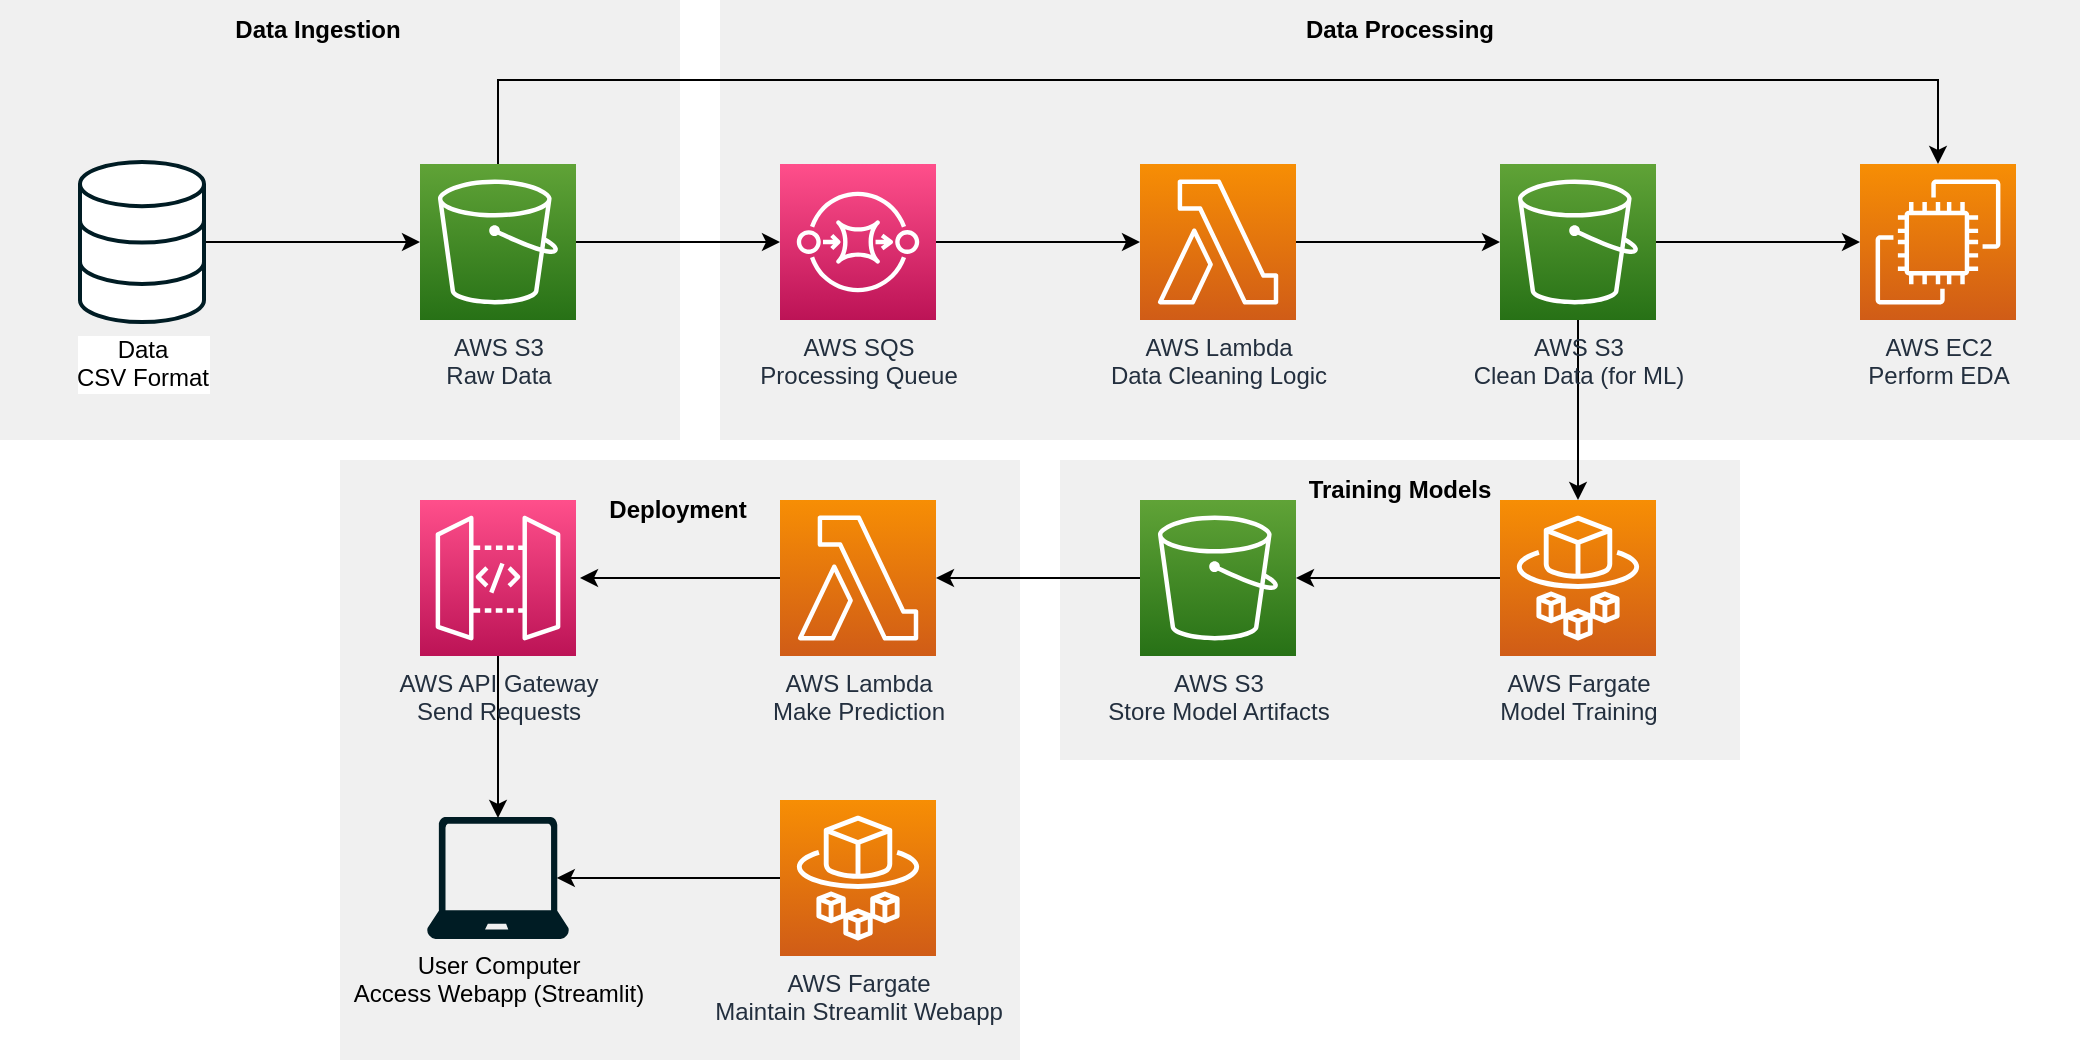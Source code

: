 <mxfile version="21.1.5" type="device">
  <diagram name="Page-1" id="SrpjigHFwuiviZ9COIa3">
    <mxGraphModel dx="1594" dy="757" grid="1" gridSize="10" guides="1" tooltips="1" connect="1" arrows="1" fold="1" page="1" pageScale="1" pageWidth="1100" pageHeight="850" math="0" shadow="0">
      <root>
        <mxCell id="0" />
        <mxCell id="1" parent="0" />
        <mxCell id="4HHlAI030O3sYG9b1Mv--37" value="" style="rounded=0;whiteSpace=wrap;html=1;strokeColor=none;fillColor=#F0F0F0;" vertex="1" parent="1">
          <mxGeometry x="170" y="260" width="340" height="300" as="geometry" />
        </mxCell>
        <mxCell id="4HHlAI030O3sYG9b1Mv--35" value="" style="rounded=0;whiteSpace=wrap;html=1;strokeColor=none;fillColor=#F0F0F0;" vertex="1" parent="1">
          <mxGeometry x="530" y="260" width="340" height="150" as="geometry" />
        </mxCell>
        <mxCell id="4HHlAI030O3sYG9b1Mv--33" value="" style="rounded=0;whiteSpace=wrap;html=1;strokeColor=none;fillColor=#F0F0F0;" vertex="1" parent="1">
          <mxGeometry x="360" y="30" width="680" height="220" as="geometry" />
        </mxCell>
        <mxCell id="4HHlAI030O3sYG9b1Mv--27" value="" style="rounded=0;whiteSpace=wrap;html=1;strokeColor=none;fillColor=#F0F0F0;" vertex="1" parent="1">
          <mxGeometry y="30" width="340" height="220" as="geometry" />
        </mxCell>
        <mxCell id="4HHlAI030O3sYG9b1Mv--16" style="edgeStyle=orthogonalEdgeStyle;rounded=0;orthogonalLoop=1;jettySize=auto;html=1;" edge="1" parent="1" source="4HHlAI030O3sYG9b1Mv--4" target="4HHlAI030O3sYG9b1Mv--8">
          <mxGeometry relative="1" as="geometry" />
        </mxCell>
        <mxCell id="4HHlAI030O3sYG9b1Mv--20" style="edgeStyle=orthogonalEdgeStyle;rounded=0;orthogonalLoop=1;jettySize=auto;html=1;entryX=0.5;entryY=0;entryDx=0;entryDy=0;entryPerimeter=0;" edge="1" parent="1" source="4HHlAI030O3sYG9b1Mv--4" target="4HHlAI030O3sYG9b1Mv--7">
          <mxGeometry relative="1" as="geometry">
            <Array as="points">
              <mxPoint x="249" y="70" />
              <mxPoint x="969" y="70" />
            </Array>
          </mxGeometry>
        </mxCell>
        <mxCell id="4HHlAI030O3sYG9b1Mv--4" value="AWS S3&lt;br&gt;Raw Data" style="sketch=0;points=[[0,0,0],[0.25,0,0],[0.5,0,0],[0.75,0,0],[1,0,0],[0,1,0],[0.25,1,0],[0.5,1,0],[0.75,1,0],[1,1,0],[0,0.25,0],[0,0.5,0],[0,0.75,0],[1,0.25,0],[1,0.5,0],[1,0.75,0]];outlineConnect=0;fontColor=#232F3E;gradientColor=#60A337;gradientDirection=north;fillColor=#277116;strokeColor=#ffffff;dashed=0;verticalLabelPosition=bottom;verticalAlign=top;align=center;html=1;fontSize=12;fontStyle=0;aspect=fixed;shape=mxgraph.aws4.resourceIcon;resIcon=mxgraph.aws4.s3;" vertex="1" parent="1">
          <mxGeometry x="210" y="112" width="78" height="78" as="geometry" />
        </mxCell>
        <mxCell id="4HHlAI030O3sYG9b1Mv--19" style="edgeStyle=orthogonalEdgeStyle;rounded=0;orthogonalLoop=1;jettySize=auto;html=1;entryX=0;entryY=0.5;entryDx=0;entryDy=0;entryPerimeter=0;" edge="1" parent="1" source="4HHlAI030O3sYG9b1Mv--5" target="4HHlAI030O3sYG9b1Mv--7">
          <mxGeometry relative="1" as="geometry" />
        </mxCell>
        <mxCell id="4HHlAI030O3sYG9b1Mv--21" style="edgeStyle=orthogonalEdgeStyle;rounded=0;orthogonalLoop=1;jettySize=auto;html=1;entryX=0.5;entryY=0;entryDx=0;entryDy=0;entryPerimeter=0;" edge="1" parent="1" source="4HHlAI030O3sYG9b1Mv--5" target="4HHlAI030O3sYG9b1Mv--9">
          <mxGeometry relative="1" as="geometry" />
        </mxCell>
        <mxCell id="4HHlAI030O3sYG9b1Mv--5" value="AWS S3&lt;br&gt;Clean Data (for ML)" style="sketch=0;points=[[0,0,0],[0.25,0,0],[0.5,0,0],[0.75,0,0],[1,0,0],[0,1,0],[0.25,1,0],[0.5,1,0],[0.75,1,0],[1,1,0],[0,0.25,0],[0,0.5,0],[0,0.75,0],[1,0.25,0],[1,0.5,0],[1,0.75,0]];outlineConnect=0;fontColor=#232F3E;gradientColor=#60A337;gradientDirection=north;fillColor=#277116;strokeColor=#ffffff;dashed=0;verticalLabelPosition=bottom;verticalAlign=top;align=center;html=1;fontSize=12;fontStyle=0;aspect=fixed;shape=mxgraph.aws4.resourceIcon;resIcon=mxgraph.aws4.s3;" vertex="1" parent="1">
          <mxGeometry x="750" y="112" width="78" height="78" as="geometry" />
        </mxCell>
        <mxCell id="4HHlAI030O3sYG9b1Mv--18" style="edgeStyle=orthogonalEdgeStyle;rounded=0;orthogonalLoop=1;jettySize=auto;html=1;entryX=0;entryY=0.5;entryDx=0;entryDy=0;entryPerimeter=0;" edge="1" parent="1" source="4HHlAI030O3sYG9b1Mv--6" target="4HHlAI030O3sYG9b1Mv--5">
          <mxGeometry relative="1" as="geometry" />
        </mxCell>
        <mxCell id="4HHlAI030O3sYG9b1Mv--6" value="AWS Lambda&lt;br&gt;Data Cleaning Logic" style="sketch=0;points=[[0,0,0],[0.25,0,0],[0.5,0,0],[0.75,0,0],[1,0,0],[0,1,0],[0.25,1,0],[0.5,1,0],[0.75,1,0],[1,1,0],[0,0.25,0],[0,0.5,0],[0,0.75,0],[1,0.25,0],[1,0.5,0],[1,0.75,0]];outlineConnect=0;fontColor=#232F3E;gradientColor=#F78E04;gradientDirection=north;fillColor=#D05C17;strokeColor=#ffffff;dashed=0;verticalLabelPosition=bottom;verticalAlign=top;align=center;html=1;fontSize=12;fontStyle=0;aspect=fixed;shape=mxgraph.aws4.resourceIcon;resIcon=mxgraph.aws4.lambda;" vertex="1" parent="1">
          <mxGeometry x="570" y="112" width="78" height="78" as="geometry" />
        </mxCell>
        <mxCell id="4HHlAI030O3sYG9b1Mv--7" value="AWS EC2&lt;br&gt;Perform EDA" style="sketch=0;points=[[0,0,0],[0.25,0,0],[0.5,0,0],[0.75,0,0],[1,0,0],[0,1,0],[0.25,1,0],[0.5,1,0],[0.75,1,0],[1,1,0],[0,0.25,0],[0,0.5,0],[0,0.75,0],[1,0.25,0],[1,0.5,0],[1,0.75,0]];outlineConnect=0;fontColor=#232F3E;gradientColor=#F78E04;gradientDirection=north;fillColor=#D05C17;strokeColor=#ffffff;dashed=0;verticalLabelPosition=bottom;verticalAlign=top;align=center;html=1;fontSize=12;fontStyle=0;aspect=fixed;shape=mxgraph.aws4.resourceIcon;resIcon=mxgraph.aws4.ec2;" vertex="1" parent="1">
          <mxGeometry x="930" y="112" width="78" height="78" as="geometry" />
        </mxCell>
        <mxCell id="4HHlAI030O3sYG9b1Mv--17" style="edgeStyle=orthogonalEdgeStyle;rounded=0;orthogonalLoop=1;jettySize=auto;html=1;" edge="1" parent="1" source="4HHlAI030O3sYG9b1Mv--8" target="4HHlAI030O3sYG9b1Mv--6">
          <mxGeometry relative="1" as="geometry" />
        </mxCell>
        <mxCell id="4HHlAI030O3sYG9b1Mv--8" value="AWS SQS&lt;br&gt;Processing Queue" style="sketch=0;points=[[0,0,0],[0.25,0,0],[0.5,0,0],[0.75,0,0],[1,0,0],[0,1,0],[0.25,1,0],[0.5,1,0],[0.75,1,0],[1,1,0],[0,0.25,0],[0,0.5,0],[0,0.75,0],[1,0.25,0],[1,0.5,0],[1,0.75,0]];outlineConnect=0;fontColor=#232F3E;gradientColor=#FF4F8B;gradientDirection=north;fillColor=#BC1356;strokeColor=#ffffff;dashed=0;verticalLabelPosition=bottom;verticalAlign=top;align=center;html=1;fontSize=12;fontStyle=0;aspect=fixed;shape=mxgraph.aws4.resourceIcon;resIcon=mxgraph.aws4.sqs;" vertex="1" parent="1">
          <mxGeometry x="390" y="112" width="78" height="78" as="geometry" />
        </mxCell>
        <mxCell id="4HHlAI030O3sYG9b1Mv--22" style="edgeStyle=orthogonalEdgeStyle;rounded=0;orthogonalLoop=1;jettySize=auto;html=1;entryX=1;entryY=0.5;entryDx=0;entryDy=0;entryPerimeter=0;" edge="1" parent="1" source="4HHlAI030O3sYG9b1Mv--9" target="4HHlAI030O3sYG9b1Mv--10">
          <mxGeometry relative="1" as="geometry" />
        </mxCell>
        <mxCell id="4HHlAI030O3sYG9b1Mv--9" value="AWS Fargate&lt;br&gt;Model Training" style="sketch=0;points=[[0,0,0],[0.25,0,0],[0.5,0,0],[0.75,0,0],[1,0,0],[0,1,0],[0.25,1,0],[0.5,1,0],[0.75,1,0],[1,1,0],[0,0.25,0],[0,0.5,0],[0,0.75,0],[1,0.25,0],[1,0.5,0],[1,0.75,0]];outlineConnect=0;fontColor=#232F3E;gradientColor=#F78E04;gradientDirection=north;fillColor=#D05C17;strokeColor=#ffffff;dashed=0;verticalLabelPosition=bottom;verticalAlign=top;align=center;html=1;fontSize=12;fontStyle=0;aspect=fixed;shape=mxgraph.aws4.resourceIcon;resIcon=mxgraph.aws4.fargate;" vertex="1" parent="1">
          <mxGeometry x="750" y="280" width="78" height="78" as="geometry" />
        </mxCell>
        <mxCell id="4HHlAI030O3sYG9b1Mv--23" style="edgeStyle=orthogonalEdgeStyle;rounded=0;orthogonalLoop=1;jettySize=auto;html=1;entryX=1;entryY=0.5;entryDx=0;entryDy=0;entryPerimeter=0;" edge="1" parent="1" source="4HHlAI030O3sYG9b1Mv--10" target="4HHlAI030O3sYG9b1Mv--14">
          <mxGeometry relative="1" as="geometry" />
        </mxCell>
        <mxCell id="4HHlAI030O3sYG9b1Mv--10" value="AWS S3&lt;br&gt;Store Model Artifacts" style="sketch=0;points=[[0,0,0],[0.25,0,0],[0.5,0,0],[0.75,0,0],[1,0,0],[0,1,0],[0.25,1,0],[0.5,1,0],[0.75,1,0],[1,1,0],[0,0.25,0],[0,0.5,0],[0,0.75,0],[1,0.25,0],[1,0.5,0],[1,0.75,0]];outlineConnect=0;fontColor=#232F3E;gradientColor=#60A337;gradientDirection=north;fillColor=#277116;strokeColor=#ffffff;dashed=0;verticalLabelPosition=bottom;verticalAlign=top;align=center;html=1;fontSize=12;fontStyle=0;aspect=fixed;shape=mxgraph.aws4.resourceIcon;resIcon=mxgraph.aws4.s3;" vertex="1" parent="1">
          <mxGeometry x="570" y="280" width="78" height="78" as="geometry" />
        </mxCell>
        <mxCell id="4HHlAI030O3sYG9b1Mv--11" value="User Computer&lt;br&gt;Access Webapp (Streamlit)" style="verticalLabelPosition=bottom;html=1;verticalAlign=top;align=center;strokeColor=#001C24;fillColor=#001C24;shape=mxgraph.azure.laptop;pointerEvents=1;" vertex="1" parent="1">
          <mxGeometry x="214" y="439" width="70" height="60" as="geometry" />
        </mxCell>
        <mxCell id="4HHlAI030O3sYG9b1Mv--26" style="edgeStyle=orthogonalEdgeStyle;rounded=0;orthogonalLoop=1;jettySize=auto;html=1;entryX=0.92;entryY=0.5;entryDx=0;entryDy=0;entryPerimeter=0;" edge="1" parent="1" source="4HHlAI030O3sYG9b1Mv--12" target="4HHlAI030O3sYG9b1Mv--11">
          <mxGeometry relative="1" as="geometry" />
        </mxCell>
        <mxCell id="4HHlAI030O3sYG9b1Mv--12" value="AWS Fargate&lt;br&gt;Maintain Streamlit Webapp" style="sketch=0;points=[[0,0,0],[0.25,0,0],[0.5,0,0],[0.75,0,0],[1,0,0],[0,1,0],[0.25,1,0],[0.5,1,0],[0.75,1,0],[1,1,0],[0,0.25,0],[0,0.5,0],[0,0.75,0],[1,0.25,0],[1,0.5,0],[1,0.75,0]];outlineConnect=0;fontColor=#232F3E;gradientColor=#F78E04;gradientDirection=north;fillColor=#D05C17;strokeColor=#ffffff;dashed=0;verticalLabelPosition=bottom;verticalAlign=top;align=center;html=1;fontSize=12;fontStyle=0;aspect=fixed;shape=mxgraph.aws4.resourceIcon;resIcon=mxgraph.aws4.fargate;" vertex="1" parent="1">
          <mxGeometry x="390" y="430" width="78" height="78" as="geometry" />
        </mxCell>
        <mxCell id="4HHlAI030O3sYG9b1Mv--25" style="edgeStyle=orthogonalEdgeStyle;rounded=0;orthogonalLoop=1;jettySize=auto;html=1;entryX=0.5;entryY=0;entryDx=0;entryDy=0;entryPerimeter=0;" edge="1" parent="1" source="4HHlAI030O3sYG9b1Mv--13" target="4HHlAI030O3sYG9b1Mv--11">
          <mxGeometry relative="1" as="geometry" />
        </mxCell>
        <mxCell id="4HHlAI030O3sYG9b1Mv--13" value="AWS API Gateway&lt;br&gt;Send Requests" style="sketch=0;points=[[0,0,0],[0.25,0,0],[0.5,0,0],[0.75,0,0],[1,0,0],[0,1,0],[0.25,1,0],[0.5,1,0],[0.75,1,0],[1,1,0],[0,0.25,0],[0,0.5,0],[0,0.75,0],[1,0.25,0],[1,0.5,0],[1,0.75,0]];outlineConnect=0;fontColor=#232F3E;gradientColor=#FF4F8B;gradientDirection=north;fillColor=#BC1356;strokeColor=#ffffff;dashed=0;verticalLabelPosition=bottom;verticalAlign=top;align=center;html=1;fontSize=12;fontStyle=0;aspect=fixed;shape=mxgraph.aws4.resourceIcon;resIcon=mxgraph.aws4.api_gateway;" vertex="1" parent="1">
          <mxGeometry x="210" y="280" width="78" height="78" as="geometry" />
        </mxCell>
        <mxCell id="4HHlAI030O3sYG9b1Mv--24" style="edgeStyle=orthogonalEdgeStyle;rounded=0;orthogonalLoop=1;jettySize=auto;html=1;" edge="1" parent="1" source="4HHlAI030O3sYG9b1Mv--14">
          <mxGeometry relative="1" as="geometry">
            <mxPoint x="290.0" y="319.0" as="targetPoint" />
          </mxGeometry>
        </mxCell>
        <mxCell id="4HHlAI030O3sYG9b1Mv--14" value="AWS Lambda&lt;br&gt;Make Prediction" style="sketch=0;points=[[0,0,0],[0.25,0,0],[0.5,0,0],[0.75,0,0],[1,0,0],[0,1,0],[0.25,1,0],[0.5,1,0],[0.75,1,0],[1,1,0],[0,0.25,0],[0,0.5,0],[0,0.75,0],[1,0.25,0],[1,0.5,0],[1,0.75,0]];outlineConnect=0;fontColor=#232F3E;gradientColor=#F78E04;gradientDirection=north;fillColor=#D05C17;strokeColor=#ffffff;dashed=0;verticalLabelPosition=bottom;verticalAlign=top;align=center;html=1;fontSize=12;fontStyle=0;aspect=fixed;shape=mxgraph.aws4.resourceIcon;resIcon=mxgraph.aws4.lambda;" vertex="1" parent="1">
          <mxGeometry x="390" y="280" width="78" height="78" as="geometry" />
        </mxCell>
        <mxCell id="4HHlAI030O3sYG9b1Mv--31" style="edgeStyle=orthogonalEdgeStyle;rounded=0;orthogonalLoop=1;jettySize=auto;html=1;entryX=0;entryY=0.5;entryDx=0;entryDy=0;entryPerimeter=0;" edge="1" parent="1" source="4HHlAI030O3sYG9b1Mv--30" target="4HHlAI030O3sYG9b1Mv--4">
          <mxGeometry relative="1" as="geometry" />
        </mxCell>
        <mxCell id="4HHlAI030O3sYG9b1Mv--30" value="Data&lt;br&gt;CSV Format" style="html=1;verticalLabelPosition=bottom;align=center;labelBackgroundColor=#ffffff;verticalAlign=top;strokeWidth=2;strokeColor=#001C24;shadow=0;dashed=0;shape=mxgraph.ios7.icons.data;" vertex="1" parent="1">
          <mxGeometry x="40" y="111" width="62" height="80" as="geometry" />
        </mxCell>
        <mxCell id="4HHlAI030O3sYG9b1Mv--32" value="&lt;b&gt;Data Ingestion&lt;/b&gt;" style="text;html=1;strokeColor=none;fillColor=none;align=center;verticalAlign=middle;whiteSpace=wrap;rounded=0;" vertex="1" parent="1">
          <mxGeometry x="104" y="30" width="110" height="30" as="geometry" />
        </mxCell>
        <mxCell id="4HHlAI030O3sYG9b1Mv--34" value="&lt;b&gt;Data Processing&lt;/b&gt;" style="text;html=1;strokeColor=none;fillColor=none;align=center;verticalAlign=middle;whiteSpace=wrap;rounded=0;" vertex="1" parent="1">
          <mxGeometry x="645" y="30" width="110" height="30" as="geometry" />
        </mxCell>
        <mxCell id="4HHlAI030O3sYG9b1Mv--36" value="&lt;b&gt;Training Models&lt;/b&gt;" style="text;html=1;strokeColor=none;fillColor=none;align=center;verticalAlign=middle;whiteSpace=wrap;rounded=0;" vertex="1" parent="1">
          <mxGeometry x="645" y="260" width="110" height="30" as="geometry" />
        </mxCell>
        <mxCell id="4HHlAI030O3sYG9b1Mv--38" value="&lt;b&gt;Deployment&lt;/b&gt;" style="text;html=1;strokeColor=none;fillColor=none;align=center;verticalAlign=middle;whiteSpace=wrap;rounded=0;" vertex="1" parent="1">
          <mxGeometry x="284" y="270" width="110" height="30" as="geometry" />
        </mxCell>
      </root>
    </mxGraphModel>
  </diagram>
</mxfile>
